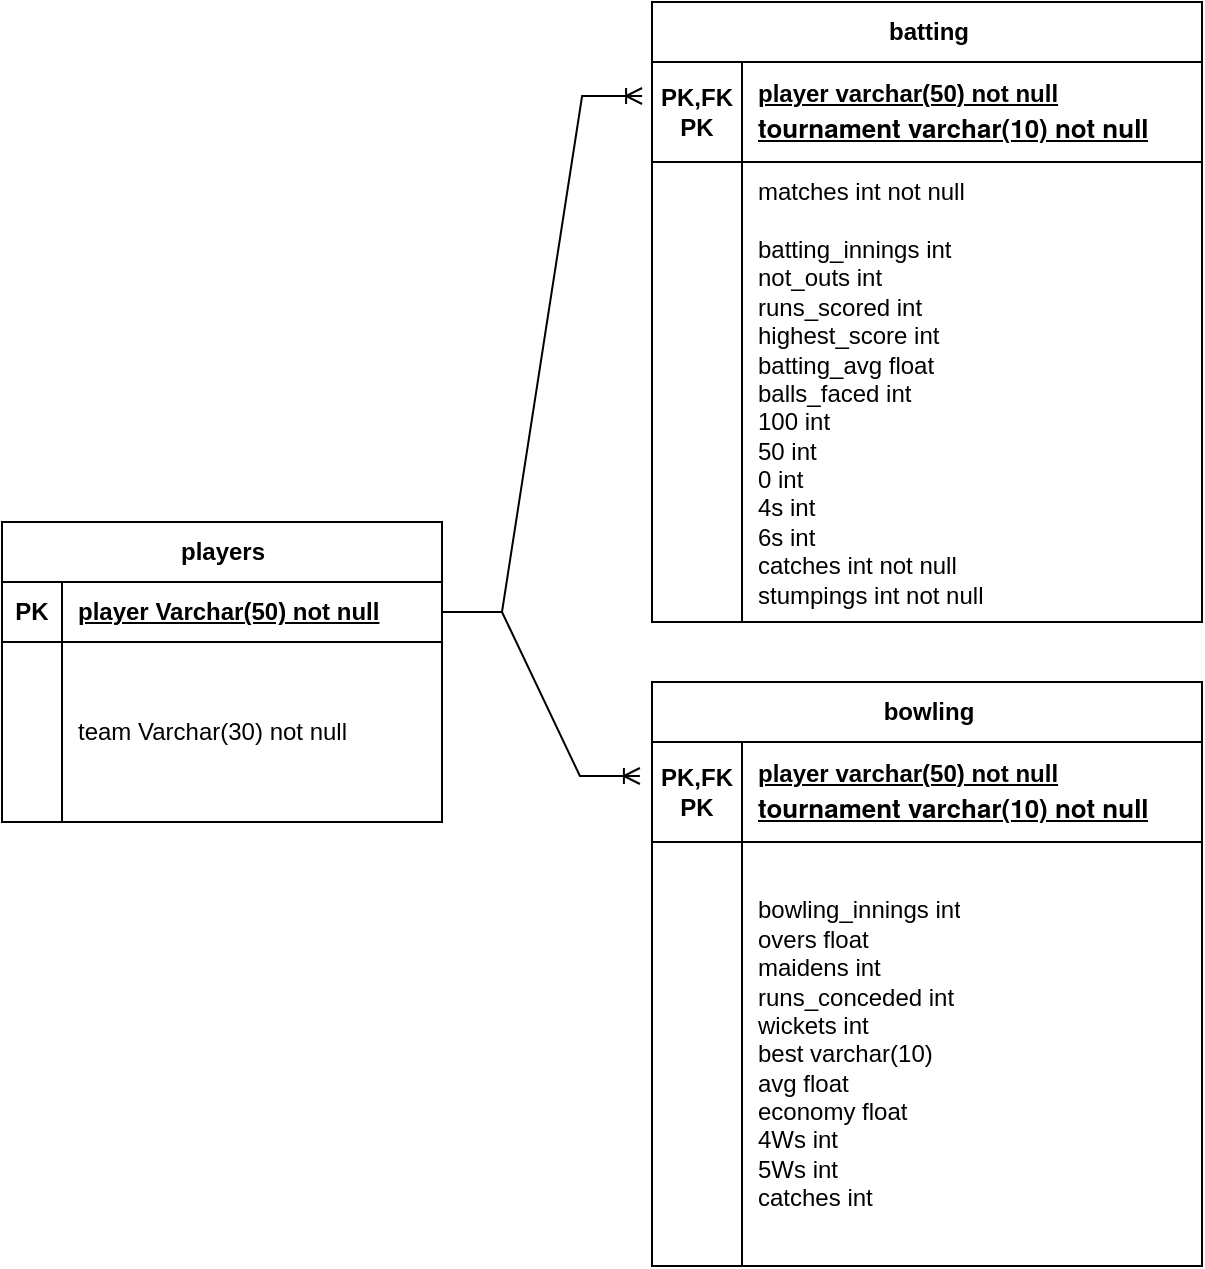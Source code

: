 <mxfile version="21.6.9" type="device">
  <diagram id="R2lEEEUBdFMjLlhIrx00" name="Page-1">
    <mxGraphModel dx="715" dy="766" grid="1" gridSize="10" guides="1" tooltips="1" connect="1" arrows="1" fold="1" page="1" pageScale="1" pageWidth="850" pageHeight="1100" math="0" shadow="0" extFonts="Permanent Marker^https://fonts.googleapis.com/css?family=Permanent+Marker">
      <root>
        <mxCell id="0" />
        <mxCell id="1" parent="0" />
        <mxCell id="ihOiu4ystn-O7odWJ-zp-3" value="players" style="shape=table;startSize=30;container=1;collapsible=1;childLayout=tableLayout;fixedRows=1;rowLines=0;fontStyle=1;align=center;resizeLast=1;html=1;" vertex="1" parent="1">
          <mxGeometry x="100" y="310" width="220" height="150" as="geometry" />
        </mxCell>
        <mxCell id="ihOiu4ystn-O7odWJ-zp-4" value="" style="shape=tableRow;horizontal=0;startSize=0;swimlaneHead=0;swimlaneBody=0;fillColor=none;collapsible=0;dropTarget=0;points=[[0,0.5],[1,0.5]];portConstraint=eastwest;top=0;left=0;right=0;bottom=1;" vertex="1" parent="ihOiu4ystn-O7odWJ-zp-3">
          <mxGeometry y="30" width="220" height="30" as="geometry" />
        </mxCell>
        <mxCell id="ihOiu4ystn-O7odWJ-zp-5" value="PK" style="shape=partialRectangle;connectable=0;fillColor=none;top=0;left=0;bottom=0;right=0;fontStyle=1;overflow=hidden;whiteSpace=wrap;html=1;" vertex="1" parent="ihOiu4ystn-O7odWJ-zp-4">
          <mxGeometry width="30" height="30" as="geometry">
            <mxRectangle width="30" height="30" as="alternateBounds" />
          </mxGeometry>
        </mxCell>
        <mxCell id="ihOiu4ystn-O7odWJ-zp-6" value="player Varchar(50) not null" style="shape=partialRectangle;connectable=0;fillColor=none;top=0;left=0;bottom=0;right=0;align=left;spacingLeft=6;fontStyle=5;overflow=hidden;whiteSpace=wrap;html=1;" vertex="1" parent="ihOiu4ystn-O7odWJ-zp-4">
          <mxGeometry x="30" width="190" height="30" as="geometry">
            <mxRectangle width="190" height="30" as="alternateBounds" />
          </mxGeometry>
        </mxCell>
        <mxCell id="ihOiu4ystn-O7odWJ-zp-7" value="" style="shape=tableRow;horizontal=0;startSize=0;swimlaneHead=0;swimlaneBody=0;fillColor=none;collapsible=0;dropTarget=0;points=[[0,0.5],[1,0.5]];portConstraint=eastwest;top=0;left=0;right=0;bottom=0;" vertex="1" parent="ihOiu4ystn-O7odWJ-zp-3">
          <mxGeometry y="60" width="220" height="30" as="geometry" />
        </mxCell>
        <mxCell id="ihOiu4ystn-O7odWJ-zp-8" value="" style="shape=partialRectangle;connectable=0;fillColor=none;top=0;left=0;bottom=0;right=0;editable=1;overflow=hidden;whiteSpace=wrap;html=1;" vertex="1" parent="ihOiu4ystn-O7odWJ-zp-7">
          <mxGeometry width="30" height="30" as="geometry">
            <mxRectangle width="30" height="30" as="alternateBounds" />
          </mxGeometry>
        </mxCell>
        <mxCell id="ihOiu4ystn-O7odWJ-zp-9" value="" style="shape=partialRectangle;connectable=0;fillColor=none;top=0;left=0;bottom=0;right=0;align=left;spacingLeft=6;overflow=hidden;whiteSpace=wrap;html=1;" vertex="1" parent="ihOiu4ystn-O7odWJ-zp-7">
          <mxGeometry x="30" width="190" height="30" as="geometry">
            <mxRectangle width="190" height="30" as="alternateBounds" />
          </mxGeometry>
        </mxCell>
        <mxCell id="ihOiu4ystn-O7odWJ-zp-10" value="" style="shape=tableRow;horizontal=0;startSize=0;swimlaneHead=0;swimlaneBody=0;fillColor=none;collapsible=0;dropTarget=0;points=[[0,0.5],[1,0.5]];portConstraint=eastwest;top=0;left=0;right=0;bottom=0;" vertex="1" parent="ihOiu4ystn-O7odWJ-zp-3">
          <mxGeometry y="90" width="220" height="30" as="geometry" />
        </mxCell>
        <mxCell id="ihOiu4ystn-O7odWJ-zp-11" value="" style="shape=partialRectangle;connectable=0;fillColor=none;top=0;left=0;bottom=0;right=0;editable=1;overflow=hidden;whiteSpace=wrap;html=1;" vertex="1" parent="ihOiu4ystn-O7odWJ-zp-10">
          <mxGeometry width="30" height="30" as="geometry">
            <mxRectangle width="30" height="30" as="alternateBounds" />
          </mxGeometry>
        </mxCell>
        <mxCell id="ihOiu4ystn-O7odWJ-zp-12" value="team Varchar(30) not null" style="shape=partialRectangle;connectable=0;fillColor=none;top=0;left=0;bottom=0;right=0;align=left;spacingLeft=6;overflow=hidden;whiteSpace=wrap;html=1;" vertex="1" parent="ihOiu4ystn-O7odWJ-zp-10">
          <mxGeometry x="30" width="190" height="30" as="geometry">
            <mxRectangle width="190" height="30" as="alternateBounds" />
          </mxGeometry>
        </mxCell>
        <mxCell id="ihOiu4ystn-O7odWJ-zp-13" value="" style="shape=tableRow;horizontal=0;startSize=0;swimlaneHead=0;swimlaneBody=0;fillColor=none;collapsible=0;dropTarget=0;points=[[0,0.5],[1,0.5]];portConstraint=eastwest;top=0;left=0;right=0;bottom=0;" vertex="1" parent="ihOiu4ystn-O7odWJ-zp-3">
          <mxGeometry y="120" width="220" height="30" as="geometry" />
        </mxCell>
        <mxCell id="ihOiu4ystn-O7odWJ-zp-14" value="" style="shape=partialRectangle;connectable=0;fillColor=none;top=0;left=0;bottom=0;right=0;editable=1;overflow=hidden;whiteSpace=wrap;html=1;" vertex="1" parent="ihOiu4ystn-O7odWJ-zp-13">
          <mxGeometry width="30" height="30" as="geometry">
            <mxRectangle width="30" height="30" as="alternateBounds" />
          </mxGeometry>
        </mxCell>
        <mxCell id="ihOiu4ystn-O7odWJ-zp-15" value="" style="shape=partialRectangle;connectable=0;fillColor=none;top=0;left=0;bottom=0;right=0;align=left;spacingLeft=6;overflow=hidden;whiteSpace=wrap;html=1;" vertex="1" parent="ihOiu4ystn-O7odWJ-zp-13">
          <mxGeometry x="30" width="190" height="30" as="geometry">
            <mxRectangle width="190" height="30" as="alternateBounds" />
          </mxGeometry>
        </mxCell>
        <mxCell id="ihOiu4ystn-O7odWJ-zp-17" value="batting" style="shape=table;startSize=30;container=1;collapsible=1;childLayout=tableLayout;fixedRows=1;rowLines=0;fontStyle=1;align=center;resizeLast=1;html=1;" vertex="1" parent="1">
          <mxGeometry x="425" y="50" width="275" height="310" as="geometry" />
        </mxCell>
        <mxCell id="ihOiu4ystn-O7odWJ-zp-18" value="" style="shape=tableRow;horizontal=0;startSize=0;swimlaneHead=0;swimlaneBody=0;fillColor=none;collapsible=0;dropTarget=0;points=[[0,0.5],[1,0.5]];portConstraint=eastwest;top=0;left=0;right=0;bottom=1;" vertex="1" parent="ihOiu4ystn-O7odWJ-zp-17">
          <mxGeometry y="30" width="275" height="50" as="geometry" />
        </mxCell>
        <mxCell id="ihOiu4ystn-O7odWJ-zp-19" value="PK,FK&lt;br&gt;PK" style="shape=partialRectangle;connectable=0;fillColor=none;top=0;left=0;bottom=0;right=0;fontStyle=1;overflow=hidden;whiteSpace=wrap;html=1;" vertex="1" parent="ihOiu4ystn-O7odWJ-zp-18">
          <mxGeometry width="45" height="50" as="geometry">
            <mxRectangle width="45" height="50" as="alternateBounds" />
          </mxGeometry>
        </mxCell>
        <mxCell id="ihOiu4ystn-O7odWJ-zp-20" value="player varchar(50) not null&lt;br&gt;&lt;p style=&quot;margin: 0.0px 0.0px 0.0px 0.0px&quot;&gt;&lt;font style=&quot;font-variant-numeric: normal; font-variant-east-asian: normal; font-variant-alternates: normal; font-kerning: auto; font-optical-sizing: auto; font-feature-settings: normal; font-variation-settings: normal; font-stretch: normal; line-height: normal; font-family: &amp;quot;Helvetica Neue&amp;quot;; font-variant-ligatures: common-ligatures; font-size: 13px;&quot; color=&quot;#000000&quot; face=&quot;Helvetica Neue&quot;&gt;tournament varchar(10) not null&lt;/font&gt;&lt;/p&gt;" style="shape=partialRectangle;connectable=0;fillColor=none;top=0;left=0;bottom=0;right=0;align=left;spacingLeft=6;fontStyle=5;overflow=hidden;whiteSpace=wrap;html=1;" vertex="1" parent="ihOiu4ystn-O7odWJ-zp-18">
          <mxGeometry x="45" width="230" height="50" as="geometry">
            <mxRectangle width="230" height="50" as="alternateBounds" />
          </mxGeometry>
        </mxCell>
        <mxCell id="ihOiu4ystn-O7odWJ-zp-21" value="" style="shape=tableRow;horizontal=0;startSize=0;swimlaneHead=0;swimlaneBody=0;fillColor=none;collapsible=0;dropTarget=0;points=[[0,0.5],[1,0.5]];portConstraint=eastwest;top=0;left=0;right=0;bottom=0;" vertex="1" parent="ihOiu4ystn-O7odWJ-zp-17">
          <mxGeometry y="80" width="275" height="30" as="geometry" />
        </mxCell>
        <mxCell id="ihOiu4ystn-O7odWJ-zp-22" value="" style="shape=partialRectangle;connectable=0;fillColor=none;top=0;left=0;bottom=0;right=0;editable=1;overflow=hidden;whiteSpace=wrap;html=1;" vertex="1" parent="ihOiu4ystn-O7odWJ-zp-21">
          <mxGeometry width="45" height="30" as="geometry">
            <mxRectangle width="45" height="30" as="alternateBounds" />
          </mxGeometry>
        </mxCell>
        <mxCell id="ihOiu4ystn-O7odWJ-zp-23" value="matches int not null&lt;span style=&quot;white-space: pre;&quot;&gt;&#x9;&lt;/span&gt;" style="shape=partialRectangle;connectable=0;fillColor=none;top=0;left=0;bottom=0;right=0;align=left;spacingLeft=6;overflow=hidden;whiteSpace=wrap;html=1;" vertex="1" parent="ihOiu4ystn-O7odWJ-zp-21">
          <mxGeometry x="45" width="230" height="30" as="geometry">
            <mxRectangle width="230" height="30" as="alternateBounds" />
          </mxGeometry>
        </mxCell>
        <mxCell id="ihOiu4ystn-O7odWJ-zp-24" value="" style="shape=tableRow;horizontal=0;startSize=0;swimlaneHead=0;swimlaneBody=0;fillColor=none;collapsible=0;dropTarget=0;points=[[0,0.5],[1,0.5]];portConstraint=eastwest;top=0;left=0;right=0;bottom=0;" vertex="1" parent="ihOiu4ystn-O7odWJ-zp-17">
          <mxGeometry y="110" width="275" height="200" as="geometry" />
        </mxCell>
        <mxCell id="ihOiu4ystn-O7odWJ-zp-25" value="" style="shape=partialRectangle;connectable=0;fillColor=none;top=0;left=0;bottom=0;right=0;editable=1;overflow=hidden;whiteSpace=wrap;html=1;" vertex="1" parent="ihOiu4ystn-O7odWJ-zp-24">
          <mxGeometry width="45" height="200" as="geometry">
            <mxRectangle width="45" height="200" as="alternateBounds" />
          </mxGeometry>
        </mxCell>
        <mxCell id="ihOiu4ystn-O7odWJ-zp-26" value="batting_innings int&lt;br&gt;not_outs int&lt;br&gt;runs_scored int&lt;br&gt;highest_score int&lt;br&gt;batting_avg float&lt;br&gt;balls_faced int&lt;br&gt;100 int&lt;br&gt;50 int&lt;br&gt;0 int&lt;br&gt;4s int&lt;br&gt;6s int&amp;nbsp;&lt;br&gt;catches int not null&lt;br&gt;stumpings int not null" style="shape=partialRectangle;connectable=0;fillColor=none;top=0;left=0;bottom=0;right=0;align=left;spacingLeft=6;overflow=hidden;whiteSpace=wrap;html=1;" vertex="1" parent="ihOiu4ystn-O7odWJ-zp-24">
          <mxGeometry x="45" width="230" height="200" as="geometry">
            <mxRectangle width="230" height="200" as="alternateBounds" />
          </mxGeometry>
        </mxCell>
        <mxCell id="ihOiu4ystn-O7odWJ-zp-32" value="bowling" style="shape=table;startSize=30;container=1;collapsible=1;childLayout=tableLayout;fixedRows=1;rowLines=0;fontStyle=1;align=center;resizeLast=1;html=1;" vertex="1" parent="1">
          <mxGeometry x="425" y="390" width="275" height="292" as="geometry" />
        </mxCell>
        <mxCell id="ihOiu4ystn-O7odWJ-zp-33" value="" style="shape=tableRow;horizontal=0;startSize=0;swimlaneHead=0;swimlaneBody=0;fillColor=none;collapsible=0;dropTarget=0;points=[[0,0.5],[1,0.5]];portConstraint=eastwest;top=0;left=0;right=0;bottom=1;" vertex="1" parent="ihOiu4ystn-O7odWJ-zp-32">
          <mxGeometry y="30" width="275" height="50" as="geometry" />
        </mxCell>
        <mxCell id="ihOiu4ystn-O7odWJ-zp-34" value="PK,FK&lt;br&gt;PK" style="shape=partialRectangle;connectable=0;fillColor=none;top=0;left=0;bottom=0;right=0;fontStyle=1;overflow=hidden;whiteSpace=wrap;html=1;" vertex="1" parent="ihOiu4ystn-O7odWJ-zp-33">
          <mxGeometry width="45" height="50" as="geometry">
            <mxRectangle width="45" height="50" as="alternateBounds" />
          </mxGeometry>
        </mxCell>
        <mxCell id="ihOiu4ystn-O7odWJ-zp-35" value="player varchar(50) not null&lt;br&gt;&lt;p style=&quot;margin: 0.0px 0.0px 0.0px 0.0px&quot;&gt;&lt;font style=&quot;font-variant-numeric: normal; font-variant-east-asian: normal; font-variant-alternates: normal; font-kerning: auto; font-optical-sizing: auto; font-feature-settings: normal; font-variation-settings: normal; font-stretch: normal; line-height: normal; font-family: &amp;quot;Helvetica Neue&amp;quot;; font-variant-ligatures: common-ligatures; font-size: 13px;&quot; color=&quot;#000000&quot; face=&quot;Helvetica Neue&quot;&gt;tournament varchar(10) not null&lt;/font&gt;&lt;/p&gt;" style="shape=partialRectangle;connectable=0;fillColor=none;top=0;left=0;bottom=0;right=0;align=left;spacingLeft=6;fontStyle=5;overflow=hidden;whiteSpace=wrap;html=1;" vertex="1" parent="ihOiu4ystn-O7odWJ-zp-33">
          <mxGeometry x="45" width="230" height="50" as="geometry">
            <mxRectangle width="230" height="50" as="alternateBounds" />
          </mxGeometry>
        </mxCell>
        <mxCell id="ihOiu4ystn-O7odWJ-zp-36" value="" style="shape=tableRow;horizontal=0;startSize=0;swimlaneHead=0;swimlaneBody=0;fillColor=none;collapsible=0;dropTarget=0;points=[[0,0.5],[1,0.5]];portConstraint=eastwest;top=0;left=0;right=0;bottom=0;" vertex="1" parent="ihOiu4ystn-O7odWJ-zp-32">
          <mxGeometry y="80" width="275" height="212" as="geometry" />
        </mxCell>
        <mxCell id="ihOiu4ystn-O7odWJ-zp-37" value="" style="shape=partialRectangle;connectable=0;fillColor=none;top=0;left=0;bottom=0;right=0;editable=1;overflow=hidden;whiteSpace=wrap;html=1;" vertex="1" parent="ihOiu4ystn-O7odWJ-zp-36">
          <mxGeometry width="45" height="212" as="geometry">
            <mxRectangle width="45" height="212" as="alternateBounds" />
          </mxGeometry>
        </mxCell>
        <mxCell id="ihOiu4ystn-O7odWJ-zp-38" value="bowling_innings int&lt;br style=&quot;border-color: var(--border-color);&quot;&gt;overs float&lt;br style=&quot;border-color: var(--border-color);&quot;&gt;maidens int&lt;br style=&quot;border-color: var(--border-color);&quot;&gt;runs_conceded int&lt;br style=&quot;border-color: var(--border-color);&quot;&gt;wickets int&lt;br style=&quot;border-color: var(--border-color);&quot;&gt;best varchar(10)&lt;br style=&quot;border-color: var(--border-color);&quot;&gt;avg float&lt;br style=&quot;border-color: var(--border-color);&quot;&gt;economy float&lt;br style=&quot;border-color: var(--border-color);&quot;&gt;4Ws int&lt;br&gt;5Ws int&lt;br&gt;catches int&lt;br&gt;" style="shape=partialRectangle;connectable=0;fillColor=none;top=0;left=0;bottom=0;right=0;align=left;spacingLeft=6;overflow=hidden;whiteSpace=wrap;html=1;" vertex="1" parent="ihOiu4ystn-O7odWJ-zp-36">
          <mxGeometry x="45" width="230" height="212" as="geometry">
            <mxRectangle width="230" height="212" as="alternateBounds" />
          </mxGeometry>
        </mxCell>
        <mxCell id="ihOiu4ystn-O7odWJ-zp-51" value="" style="edgeStyle=entityRelationEdgeStyle;fontSize=12;html=1;endArrow=ERoneToMany;rounded=0;exitX=1;exitY=0.5;exitDx=0;exitDy=0;entryX=-0.018;entryY=0.34;entryDx=0;entryDy=0;entryPerimeter=0;" edge="1" parent="1" source="ihOiu4ystn-O7odWJ-zp-4" target="ihOiu4ystn-O7odWJ-zp-18">
          <mxGeometry width="100" height="100" relative="1" as="geometry">
            <mxPoint x="380" y="460" as="sourcePoint" />
            <mxPoint x="480" y="360" as="targetPoint" />
          </mxGeometry>
        </mxCell>
        <mxCell id="ihOiu4ystn-O7odWJ-zp-52" value="" style="edgeStyle=entityRelationEdgeStyle;fontSize=12;html=1;endArrow=ERoneToMany;rounded=0;exitX=1;exitY=0.5;exitDx=0;exitDy=0;entryX=-0.022;entryY=0.34;entryDx=0;entryDy=0;entryPerimeter=0;" edge="1" parent="1" source="ihOiu4ystn-O7odWJ-zp-4" target="ihOiu4ystn-O7odWJ-zp-33">
          <mxGeometry width="100" height="100" relative="1" as="geometry">
            <mxPoint x="380" y="460" as="sourcePoint" />
            <mxPoint x="480" y="360" as="targetPoint" />
          </mxGeometry>
        </mxCell>
      </root>
    </mxGraphModel>
  </diagram>
</mxfile>
